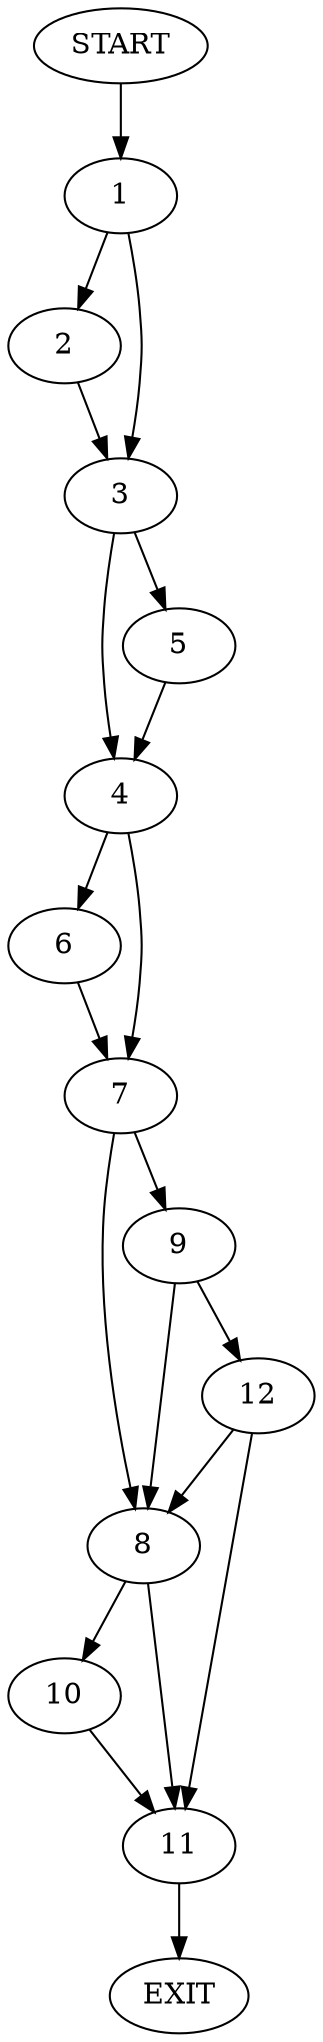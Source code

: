 digraph {
0 [label="START"]
13 [label="EXIT"]
0 -> 1
1 -> 2
1 -> 3
2 -> 3
3 -> 4
3 -> 5
5 -> 4
4 -> 6
4 -> 7
7 -> 8
7 -> 9
6 -> 7
8 -> 10
8 -> 11
9 -> 8
9 -> 12
12 -> 11
12 -> 8
11 -> 13
10 -> 11
}
